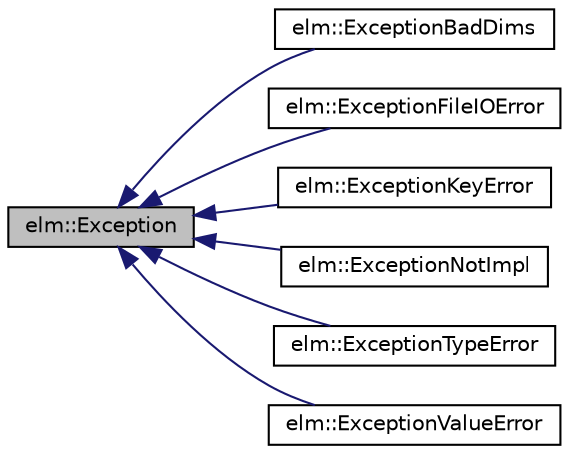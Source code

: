 digraph G
{
  edge [fontname="Helvetica",fontsize="10",labelfontname="Helvetica",labelfontsize="10"];
  node [fontname="Helvetica",fontsize="10",shape=record];
  rankdir="LR";
  Node1 [label="elm::Exception",height=0.2,width=0.4,color="black", fillcolor="grey75", style="filled" fontcolor="black"];
  Node1 -> Node2 [dir="back",color="midnightblue",fontsize="10",style="solid",fontname="Helvetica"];
  Node2 [label="elm::ExceptionBadDims",height=0.2,width=0.4,color="black", fillcolor="white", style="filled",URL="$classelm_1_1ExceptionBadDims.html"];
  Node1 -> Node3 [dir="back",color="midnightblue",fontsize="10",style="solid",fontname="Helvetica"];
  Node3 [label="elm::ExceptionFileIOError",height=0.2,width=0.4,color="black", fillcolor="white", style="filled",URL="$classelm_1_1ExceptionFileIOError.html"];
  Node1 -> Node4 [dir="back",color="midnightblue",fontsize="10",style="solid",fontname="Helvetica"];
  Node4 [label="elm::ExceptionKeyError",height=0.2,width=0.4,color="black", fillcolor="white", style="filled",URL="$classelm_1_1ExceptionKeyError.html"];
  Node1 -> Node5 [dir="back",color="midnightblue",fontsize="10",style="solid",fontname="Helvetica"];
  Node5 [label="elm::ExceptionNotImpl",height=0.2,width=0.4,color="black", fillcolor="white", style="filled",URL="$classelm_1_1ExceptionNotImpl.html"];
  Node1 -> Node6 [dir="back",color="midnightblue",fontsize="10",style="solid",fontname="Helvetica"];
  Node6 [label="elm::ExceptionTypeError",height=0.2,width=0.4,color="black", fillcolor="white", style="filled",URL="$classelm_1_1ExceptionTypeError.html"];
  Node1 -> Node7 [dir="back",color="midnightblue",fontsize="10",style="solid",fontname="Helvetica"];
  Node7 [label="elm::ExceptionValueError",height=0.2,width=0.4,color="black", fillcolor="white", style="filled",URL="$classelm_1_1ExceptionValueError.html"];
}
